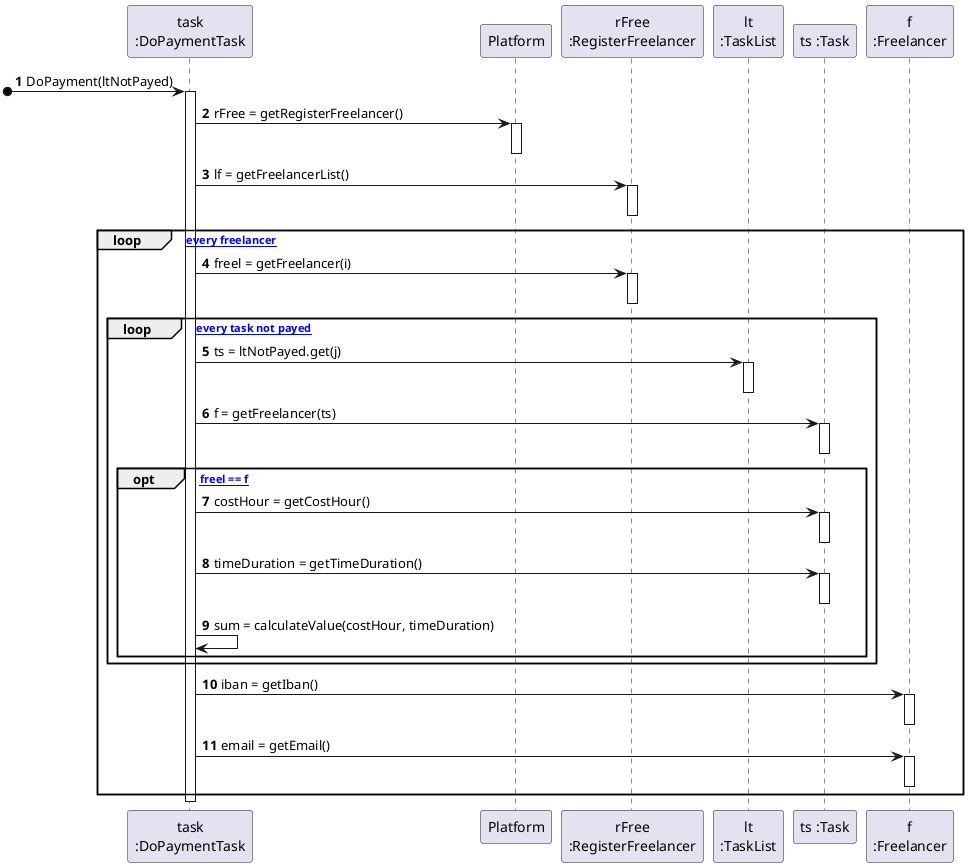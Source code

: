 @startuml
autonumber

participant "task\n:DoPaymentTask" as TASK
participant "Platform" as P
participant "rFree\n:RegisterFreelancer" as RF
participant "lt\n:TaskList" as LT
participant "ts :Task" as T
participant "f\n:Freelancer" as F

[o-> TASK : DoPayment(ltNotPayed)
activate TASK

TASK -> P : rFree = getRegisterFreelancer()
activate P
deactivate P
TASK -> RF : lf = getFreelancerList()
activate RF
deactivate RF

loop [for every freelancer]
TASK -> RF : freel = getFreelancer(i)
activate RF
deactivate RF

loop [for every task not payed]

TASK -> LT : ts = ltNotPayed.get(j)
activate LT
deactivate LT


TASK -> T : f = getFreelancer(ts)
activate T
deactivate T

opt [if freel == f]

TASK -> T : costHour = getCostHour()
activate T
deactivate T

TASK -> T : timeDuration = getTimeDuration()
activate T
deactivate T

TASK -> TASK : sum = calculateValue(costHour, timeDuration)

end opt
end loop

TASK -> F : iban = getIban()
activate F
deactivate F

TASK -> F : email = getEmail()
activate F
deactivate F


end loop

deactivate TASK
@enduml